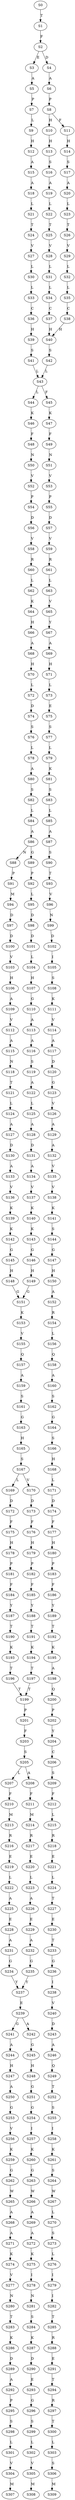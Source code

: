 strict digraph  {
	S0 -> S1 [ label = T ];
	S1 -> S2 [ label = F ];
	S2 -> S3 [ label = E ];
	S2 -> S4 [ label = D ];
	S3 -> S5 [ label = A ];
	S4 -> S6 [ label = A ];
	S5 -> S7 [ label = P ];
	S6 -> S8 [ label = P ];
	S7 -> S9 [ label = L ];
	S8 -> S10 [ label = H ];
	S8 -> S11 [ label = F ];
	S9 -> S12 [ label = H ];
	S10 -> S13 [ label = H ];
	S11 -> S14 [ label = H ];
	S12 -> S15 [ label = A ];
	S13 -> S16 [ label = S ];
	S14 -> S17 [ label = S ];
	S15 -> S18 [ label = A ];
	S16 -> S19 [ label = A ];
	S17 -> S20 [ label = A ];
	S18 -> S21 [ label = L ];
	S19 -> S22 [ label = L ];
	S20 -> S23 [ label = L ];
	S21 -> S24 [ label = T ];
	S22 -> S25 [ label = T ];
	S23 -> S26 [ label = T ];
	S24 -> S27 [ label = V ];
	S25 -> S28 [ label = V ];
	S26 -> S29 [ label = V ];
	S27 -> S30 [ label = L ];
	S28 -> S31 [ label = L ];
	S29 -> S32 [ label = L ];
	S30 -> S33 [ label = L ];
	S31 -> S34 [ label = L ];
	S32 -> S35 [ label = L ];
	S33 -> S36 [ label = C ];
	S34 -> S37 [ label = C ];
	S35 -> S38 [ label = C ];
	S36 -> S39 [ label = H ];
	S37 -> S40 [ label = H ];
	S38 -> S40 [ label = H ];
	S39 -> S41 [ label = S ];
	S40 -> S42 [ label = S ];
	S41 -> S43 [ label = L ];
	S42 -> S43 [ label = L ];
	S43 -> S44 [ label = L ];
	S43 -> S45 [ label = F ];
	S44 -> S46 [ label = K ];
	S45 -> S47 [ label = K ];
	S46 -> S48 [ label = F ];
	S47 -> S49 [ label = F ];
	S48 -> S50 [ label = N ];
	S49 -> S51 [ label = N ];
	S50 -> S52 [ label = V ];
	S51 -> S53 [ label = V ];
	S52 -> S54 [ label = P ];
	S53 -> S55 [ label = P ];
	S54 -> S56 [ label = D ];
	S55 -> S57 [ label = D ];
	S56 -> S58 [ label = V ];
	S57 -> S59 [ label = V ];
	S58 -> S60 [ label = R ];
	S59 -> S61 [ label = R ];
	S60 -> S62 [ label = L ];
	S61 -> S63 [ label = L ];
	S62 -> S64 [ label = K ];
	S63 -> S65 [ label = V ];
	S64 -> S66 [ label = H ];
	S65 -> S67 [ label = Y ];
	S66 -> S68 [ label = A ];
	S67 -> S69 [ label = A ];
	S68 -> S70 [ label = H ];
	S69 -> S71 [ label = H ];
	S70 -> S72 [ label = L ];
	S71 -> S73 [ label = L ];
	S72 -> S74 [ label = D ];
	S73 -> S75 [ label = E ];
	S74 -> S76 [ label = S ];
	S75 -> S77 [ label = S ];
	S76 -> S78 [ label = L ];
	S77 -> S79 [ label = L ];
	S78 -> S80 [ label = A ];
	S79 -> S81 [ label = K ];
	S80 -> S82 [ label = S ];
	S81 -> S83 [ label = S ];
	S82 -> S84 [ label = L ];
	S83 -> S85 [ label = L ];
	S84 -> S86 [ label = A ];
	S85 -> S87 [ label = A ];
	S86 -> S88 [ label = N ];
	S86 -> S89 [ label = G ];
	S87 -> S90 [ label = S ];
	S88 -> S91 [ label = P ];
	S89 -> S92 [ label = P ];
	S90 -> S93 [ label = T ];
	S91 -> S94 [ label = M ];
	S92 -> S95 [ label = L ];
	S93 -> S96 [ label = V ];
	S94 -> S97 [ label = D ];
	S95 -> S98 [ label = D ];
	S96 -> S99 [ label = N ];
	S97 -> S100 [ label = D ];
	S98 -> S101 [ label = D ];
	S99 -> S102 [ label = D ];
	S100 -> S103 [ label = V ];
	S101 -> S104 [ label = L ];
	S102 -> S105 [ label = I ];
	S103 -> S106 [ label = H ];
	S104 -> S107 [ label = H ];
	S105 -> S108 [ label = S ];
	S106 -> S109 [ label = A ];
	S107 -> S110 [ label = G ];
	S108 -> S111 [ label = K ];
	S109 -> S112 [ label = V ];
	S110 -> S113 [ label = A ];
	S111 -> S114 [ label = V ];
	S112 -> S115 [ label = A ];
	S113 -> S116 [ label = A ];
	S114 -> S117 [ label = A ];
	S115 -> S118 [ label = N ];
	S116 -> S119 [ label = S ];
	S117 -> S120 [ label = D ];
	S118 -> S121 [ label = T ];
	S119 -> S122 [ label = A ];
	S120 -> S123 [ label = G ];
	S121 -> S124 [ label = L ];
	S122 -> S125 [ label = L ];
	S123 -> S126 [ label = V ];
	S124 -> S127 [ label = A ];
	S125 -> S128 [ label = A ];
	S126 -> S129 [ label = A ];
	S127 -> S130 [ label = D ];
	S128 -> S131 [ label = D ];
	S129 -> S132 [ label = A ];
	S130 -> S133 [ label = A ];
	S131 -> S134 [ label = A ];
	S132 -> S135 [ label = V ];
	S133 -> S136 [ label = V ];
	S134 -> S137 [ label = V ];
	S135 -> S138 [ label = V ];
	S136 -> S139 [ label = K ];
	S137 -> S140 [ label = K ];
	S138 -> S141 [ label = K ];
	S139 -> S142 [ label = K ];
	S140 -> S143 [ label = K ];
	S141 -> S144 [ label = S ];
	S142 -> S145 [ label = G ];
	S143 -> S146 [ label = G ];
	S144 -> S147 [ label = G ];
	S145 -> S148 [ label = H ];
	S146 -> S149 [ label = H ];
	S147 -> S150 [ label = H ];
	S148 -> S151 [ label = G ];
	S149 -> S151 [ label = G ];
	S150 -> S152 [ label = A ];
	S151 -> S153 [ label = K ];
	S152 -> S154 [ label = R ];
	S153 -> S155 [ label = V ];
	S154 -> S156 [ label = L ];
	S155 -> S157 [ label = Q ];
	S156 -> S158 [ label = Q ];
	S157 -> S159 [ label = A ];
	S158 -> S160 [ label = A ];
	S159 -> S161 [ label = S ];
	S160 -> S162 [ label = S ];
	S161 -> S163 [ label = G ];
	S162 -> S164 [ label = G ];
	S163 -> S165 [ label = H ];
	S164 -> S166 [ label = S ];
	S165 -> S167 [ label = S ];
	S166 -> S168 [ label = H ];
	S167 -> S169 [ label = L ];
	S167 -> S170 [ label = V ];
	S168 -> S171 [ label = L ];
	S169 -> S172 [ label = D ];
	S170 -> S173 [ label = D ];
	S171 -> S174 [ label = D ];
	S172 -> S175 [ label = F ];
	S173 -> S176 [ label = F ];
	S174 -> S177 [ label = F ];
	S175 -> S178 [ label = H ];
	S176 -> S179 [ label = H ];
	S177 -> S180 [ label = H ];
	S178 -> S181 [ label = P ];
	S179 -> S182 [ label = P ];
	S180 -> S183 [ label = P ];
	S181 -> S184 [ label = F ];
	S182 -> S185 [ label = F ];
	S183 -> S186 [ label = F ];
	S184 -> S187 [ label = Y ];
	S185 -> S188 [ label = Y ];
	S186 -> S189 [ label = Y ];
	S187 -> S190 [ label = T ];
	S188 -> S191 [ label = T ];
	S189 -> S192 [ label = T ];
	S190 -> S193 [ label = K ];
	S191 -> S194 [ label = K ];
	S192 -> S195 [ label = K ];
	S193 -> S196 [ label = T ];
	S194 -> S197 [ label = T ];
	S195 -> S198 [ label = A ];
	S196 -> S199 [ label = T ];
	S197 -> S199 [ label = T ];
	S198 -> S200 [ label = Q ];
	S199 -> S201 [ label = P ];
	S200 -> S202 [ label = P ];
	S201 -> S203 [ label = F ];
	S202 -> S204 [ label = Y ];
	S203 -> S205 [ label = S ];
	S204 -> S206 [ label = C ];
	S205 -> S207 [ label = L ];
	S205 -> S208 [ label = A ];
	S206 -> S209 [ label = S ];
	S207 -> S210 [ label = F ];
	S208 -> S211 [ label = F ];
	S209 -> S212 [ label = F ];
	S210 -> S213 [ label = M ];
	S211 -> S214 [ label = M ];
	S212 -> S215 [ label = L ];
	S213 -> S216 [ label = R ];
	S214 -> S217 [ label = R ];
	S215 -> S218 [ label = R ];
	S216 -> S219 [ label = E ];
	S217 -> S220 [ label = E ];
	S218 -> S221 [ label = E ];
	S219 -> S222 [ label = L ];
	S220 -> S223 [ label = L ];
	S221 -> S224 [ label = L ];
	S222 -> S225 [ label = A ];
	S223 -> S226 [ label = A ];
	S224 -> S227 [ label = T ];
	S225 -> S228 [ label = E ];
	S226 -> S229 [ label = E ];
	S227 -> S230 [ label = E ];
	S228 -> S231 [ label = A ];
	S229 -> S232 [ label = A ];
	S230 -> S233 [ label = T ];
	S231 -> S234 [ label = G ];
	S232 -> S235 [ label = G ];
	S233 -> S236 [ label = G ];
	S234 -> S237 [ label = Y ];
	S235 -> S237 [ label = Y ];
	S236 -> S238 [ label = I ];
	S237 -> S239 [ label = E ];
	S238 -> S240 [ label = V ];
	S239 -> S241 [ label = G ];
	S239 -> S242 [ label = A ];
	S240 -> S243 [ label = D ];
	S241 -> S244 [ label = A ];
	S242 -> S245 [ label = G ];
	S243 -> S246 [ label = A ];
	S244 -> S247 [ label = H ];
	S245 -> S248 [ label = H ];
	S246 -> S249 [ label = Q ];
	S247 -> S250 [ label = A ];
	S248 -> S251 [ label = G ];
	S249 -> S252 [ label = T ];
	S250 -> S253 [ label = G ];
	S251 -> S254 [ label = G ];
	S252 -> S255 [ label = S ];
	S253 -> S256 [ label = V ];
	S254 -> S257 [ label = I ];
	S255 -> S258 [ label = I ];
	S256 -> S259 [ label = K ];
	S257 -> S260 [ label = K ];
	S258 -> S261 [ label = K ];
	S259 -> S262 [ label = G ];
	S260 -> S263 [ label = G ];
	S261 -> S264 [ label = S ];
	S262 -> S265 [ label = W ];
	S263 -> S266 [ label = W ];
	S264 -> S267 [ label = W ];
	S265 -> S268 [ label = A ];
	S266 -> S269 [ label = A ];
	S267 -> S270 [ label = L ];
	S268 -> S271 [ label = A ];
	S269 -> S272 [ label = A ];
	S270 -> S273 [ label = S ];
	S271 -> S274 [ label = K ];
	S272 -> S275 [ label = K ];
	S273 -> S276 [ label = L ];
	S274 -> S277 [ label = V ];
	S275 -> S278 [ label = I ];
	S276 -> S279 [ label = I ];
	S277 -> S280 [ label = N ];
	S278 -> S281 [ label = N ];
	S279 -> S282 [ label = I ];
	S280 -> S283 [ label = T ];
	S281 -> S284 [ label = S ];
	S282 -> S285 [ label = T ];
	S283 -> S286 [ label = K ];
	S284 -> S287 [ label = K ];
	S285 -> S288 [ label = R ];
	S286 -> S289 [ label = D ];
	S287 -> S290 [ label = D ];
	S288 -> S291 [ label = E ];
	S289 -> S292 [ label = A ];
	S290 -> S293 [ label = E ];
	S291 -> S294 [ label = T ];
	S292 -> S295 [ label = P ];
	S293 -> S296 [ label = G ];
	S294 -> S297 [ label = R ];
	S295 -> S298 [ label = S ];
	S296 -> S299 [ label = S ];
	S297 -> S300 [ label = T ];
	S298 -> S301 [ label = L ];
	S299 -> S302 [ label = L ];
	S300 -> S303 [ label = L ];
	S301 -> S304 [ label = V ];
	S302 -> S305 [ label = V ];
	S303 -> S306 [ label = S ];
	S304 -> S307 [ label = M ];
	S305 -> S308 [ label = M ];
	S306 -> S309 [ label = M ];
}
